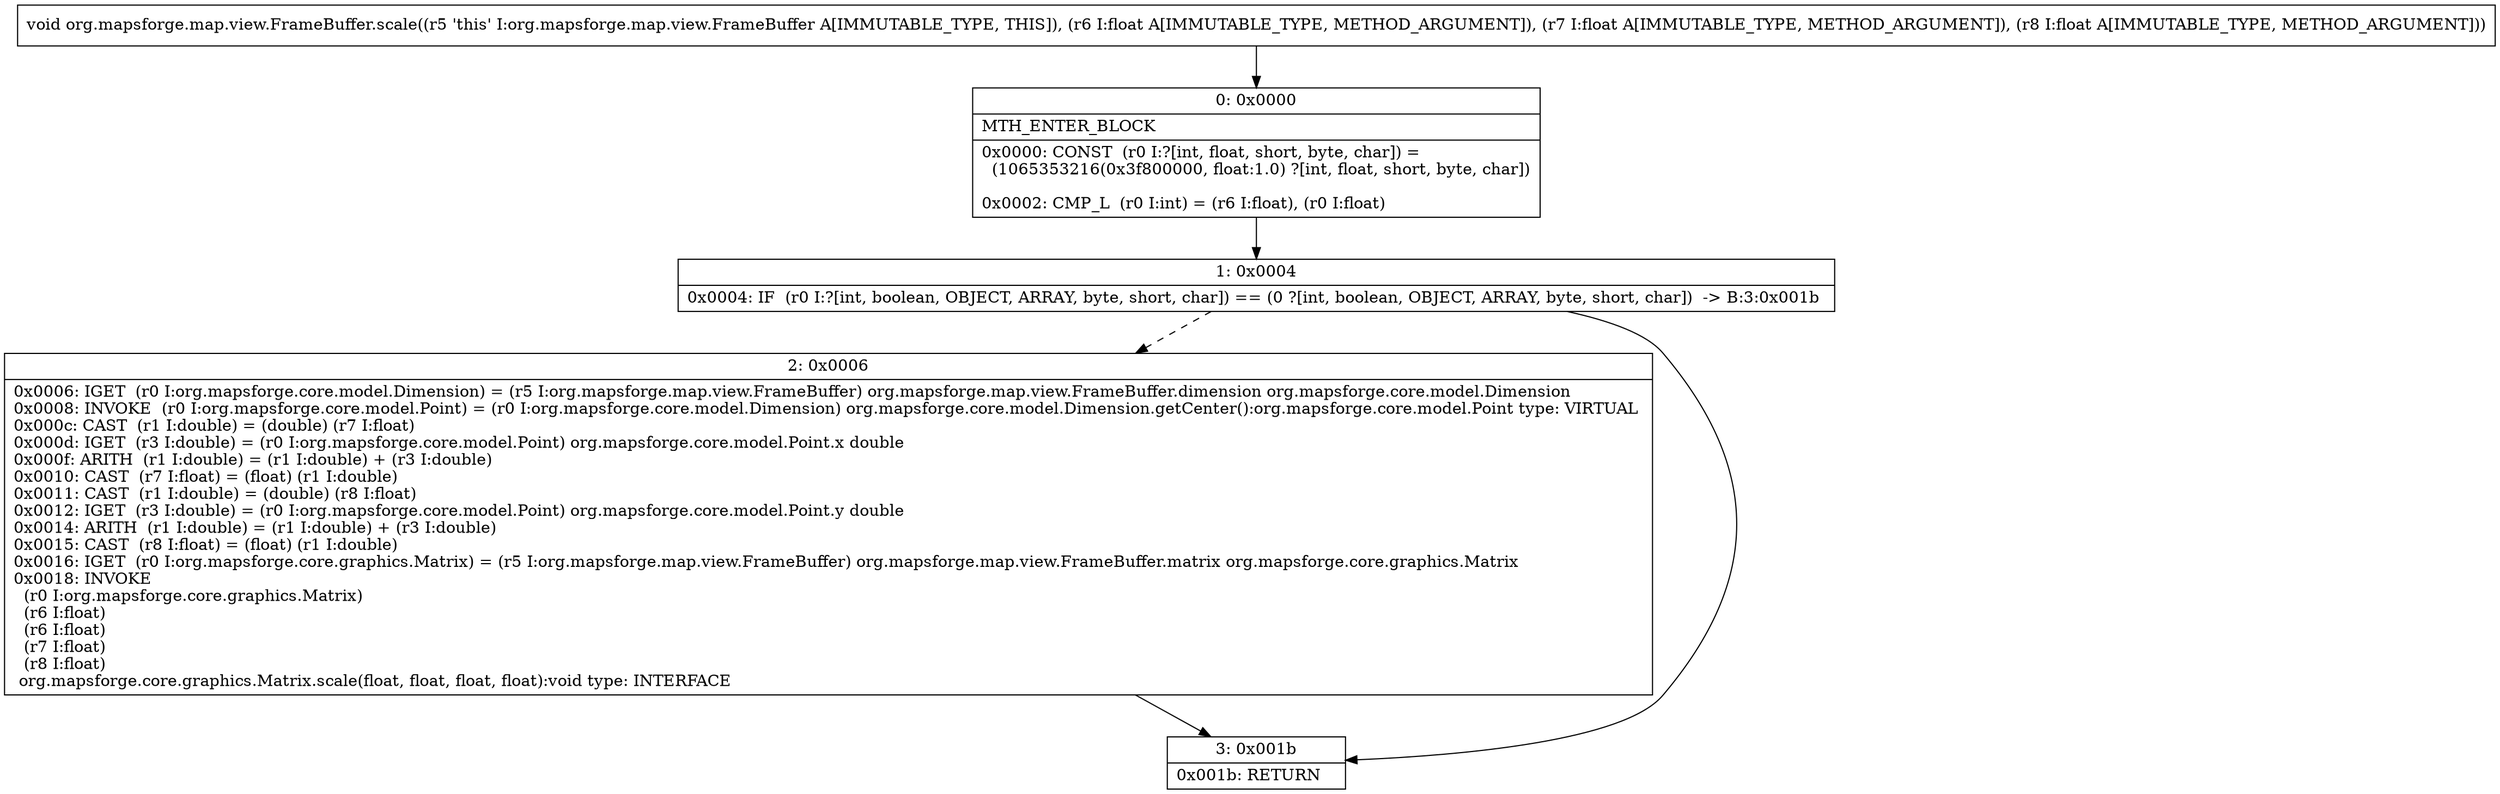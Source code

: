 digraph "CFG fororg.mapsforge.map.view.FrameBuffer.scale(FFF)V" {
Node_0 [shape=record,label="{0\:\ 0x0000|MTH_ENTER_BLOCK\l|0x0000: CONST  (r0 I:?[int, float, short, byte, char]) = \l  (1065353216(0x3f800000, float:1.0) ?[int, float, short, byte, char])\l \l0x0002: CMP_L  (r0 I:int) = (r6 I:float), (r0 I:float) \l}"];
Node_1 [shape=record,label="{1\:\ 0x0004|0x0004: IF  (r0 I:?[int, boolean, OBJECT, ARRAY, byte, short, char]) == (0 ?[int, boolean, OBJECT, ARRAY, byte, short, char])  \-\> B:3:0x001b \l}"];
Node_2 [shape=record,label="{2\:\ 0x0006|0x0006: IGET  (r0 I:org.mapsforge.core.model.Dimension) = (r5 I:org.mapsforge.map.view.FrameBuffer) org.mapsforge.map.view.FrameBuffer.dimension org.mapsforge.core.model.Dimension \l0x0008: INVOKE  (r0 I:org.mapsforge.core.model.Point) = (r0 I:org.mapsforge.core.model.Dimension) org.mapsforge.core.model.Dimension.getCenter():org.mapsforge.core.model.Point type: VIRTUAL \l0x000c: CAST  (r1 I:double) = (double) (r7 I:float) \l0x000d: IGET  (r3 I:double) = (r0 I:org.mapsforge.core.model.Point) org.mapsforge.core.model.Point.x double \l0x000f: ARITH  (r1 I:double) = (r1 I:double) + (r3 I:double) \l0x0010: CAST  (r7 I:float) = (float) (r1 I:double) \l0x0011: CAST  (r1 I:double) = (double) (r8 I:float) \l0x0012: IGET  (r3 I:double) = (r0 I:org.mapsforge.core.model.Point) org.mapsforge.core.model.Point.y double \l0x0014: ARITH  (r1 I:double) = (r1 I:double) + (r3 I:double) \l0x0015: CAST  (r8 I:float) = (float) (r1 I:double) \l0x0016: IGET  (r0 I:org.mapsforge.core.graphics.Matrix) = (r5 I:org.mapsforge.map.view.FrameBuffer) org.mapsforge.map.view.FrameBuffer.matrix org.mapsforge.core.graphics.Matrix \l0x0018: INVOKE  \l  (r0 I:org.mapsforge.core.graphics.Matrix)\l  (r6 I:float)\l  (r6 I:float)\l  (r7 I:float)\l  (r8 I:float)\l org.mapsforge.core.graphics.Matrix.scale(float, float, float, float):void type: INTERFACE \l}"];
Node_3 [shape=record,label="{3\:\ 0x001b|0x001b: RETURN   \l}"];
MethodNode[shape=record,label="{void org.mapsforge.map.view.FrameBuffer.scale((r5 'this' I:org.mapsforge.map.view.FrameBuffer A[IMMUTABLE_TYPE, THIS]), (r6 I:float A[IMMUTABLE_TYPE, METHOD_ARGUMENT]), (r7 I:float A[IMMUTABLE_TYPE, METHOD_ARGUMENT]), (r8 I:float A[IMMUTABLE_TYPE, METHOD_ARGUMENT])) }"];
MethodNode -> Node_0;
Node_0 -> Node_1;
Node_1 -> Node_2[style=dashed];
Node_1 -> Node_3;
Node_2 -> Node_3;
}


